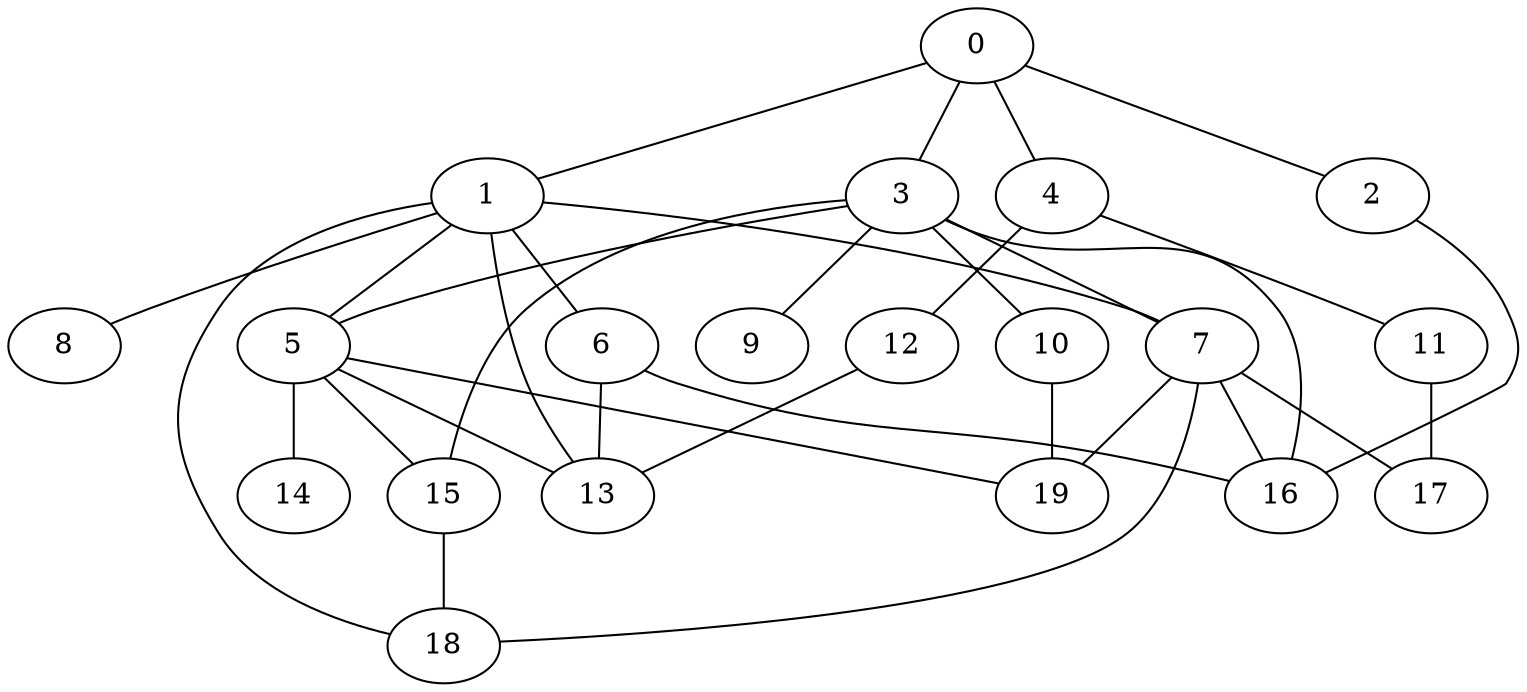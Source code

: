 graph graphname {0--1
0--2
0--3
0--4
1--5
1--6
1--7
1--8
1--13
1--18
2--16
3--5
3--7
3--9
3--10
3--15
3--16
4--11
4--12
5--13
5--14
5--15
5--19
6--13
6--16
7--16
7--17
7--18
7--19
10--19
11--17
12--13
15--18
}